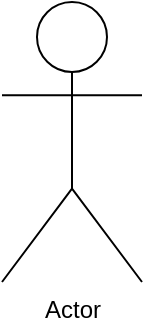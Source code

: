 <mxfile version="21.6.9" type="github">
  <diagram name="Page-1" id="N3xzEY-c2SATE2JYSjKG">
    <mxGraphModel dx="1434" dy="830" grid="1" gridSize="10" guides="1" tooltips="1" connect="1" arrows="1" fold="1" page="1" pageScale="1" pageWidth="827" pageHeight="1169" math="0" shadow="0">
      <root>
        <mxCell id="0" />
        <mxCell id="1" parent="0" />
        <mxCell id="dnuDCXmp1JKNiDBT5ZmP-1" value="Actor" style="shape=umlActor;verticalLabelPosition=bottom;verticalAlign=top;html=1;outlineConnect=0;" vertex="1" parent="1">
          <mxGeometry x="50" y="380" width="70" height="140" as="geometry" />
        </mxCell>
      </root>
    </mxGraphModel>
  </diagram>
</mxfile>
